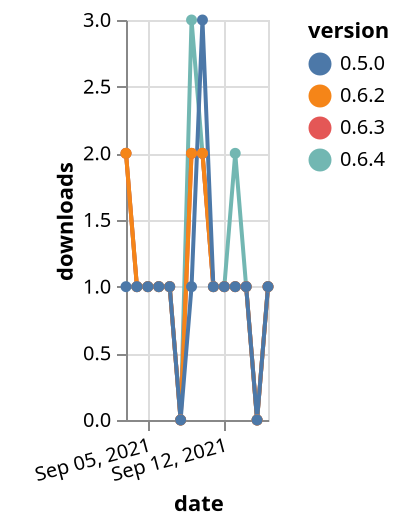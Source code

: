 {"$schema": "https://vega.github.io/schema/vega-lite/v5.json", "description": "A simple bar chart with embedded data.", "data": {"values": [{"date": "2021-09-03", "total": 29, "delta": 2, "version": "0.6.4"}, {"date": "2021-09-04", "total": 30, "delta": 1, "version": "0.6.4"}, {"date": "2021-09-05", "total": 31, "delta": 1, "version": "0.6.4"}, {"date": "2021-09-06", "total": 32, "delta": 1, "version": "0.6.4"}, {"date": "2021-09-07", "total": 33, "delta": 1, "version": "0.6.4"}, {"date": "2021-09-08", "total": 33, "delta": 0, "version": "0.6.4"}, {"date": "2021-09-09", "total": 36, "delta": 3, "version": "0.6.4"}, {"date": "2021-09-10", "total": 38, "delta": 2, "version": "0.6.4"}, {"date": "2021-09-11", "total": 39, "delta": 1, "version": "0.6.4"}, {"date": "2021-09-12", "total": 40, "delta": 1, "version": "0.6.4"}, {"date": "2021-09-13", "total": 42, "delta": 2, "version": "0.6.4"}, {"date": "2021-09-14", "total": 43, "delta": 1, "version": "0.6.4"}, {"date": "2021-09-15", "total": 43, "delta": 0, "version": "0.6.4"}, {"date": "2021-09-16", "total": 44, "delta": 1, "version": "0.6.4"}, {"date": "2021-09-03", "total": 171, "delta": 2, "version": "0.6.3"}, {"date": "2021-09-04", "total": 172, "delta": 1, "version": "0.6.3"}, {"date": "2021-09-05", "total": 173, "delta": 1, "version": "0.6.3"}, {"date": "2021-09-06", "total": 174, "delta": 1, "version": "0.6.3"}, {"date": "2021-09-07", "total": 175, "delta": 1, "version": "0.6.3"}, {"date": "2021-09-08", "total": 175, "delta": 0, "version": "0.6.3"}, {"date": "2021-09-09", "total": 177, "delta": 2, "version": "0.6.3"}, {"date": "2021-09-10", "total": 179, "delta": 2, "version": "0.6.3"}, {"date": "2021-09-11", "total": 180, "delta": 1, "version": "0.6.3"}, {"date": "2021-09-12", "total": 181, "delta": 1, "version": "0.6.3"}, {"date": "2021-09-13", "total": 182, "delta": 1, "version": "0.6.3"}, {"date": "2021-09-14", "total": 183, "delta": 1, "version": "0.6.3"}, {"date": "2021-09-15", "total": 183, "delta": 0, "version": "0.6.3"}, {"date": "2021-09-16", "total": 184, "delta": 1, "version": "0.6.3"}, {"date": "2021-09-03", "total": 131, "delta": 2, "version": "0.6.2"}, {"date": "2021-09-04", "total": 132, "delta": 1, "version": "0.6.2"}, {"date": "2021-09-05", "total": 133, "delta": 1, "version": "0.6.2"}, {"date": "2021-09-06", "total": 134, "delta": 1, "version": "0.6.2"}, {"date": "2021-09-07", "total": 135, "delta": 1, "version": "0.6.2"}, {"date": "2021-09-08", "total": 135, "delta": 0, "version": "0.6.2"}, {"date": "2021-09-09", "total": 137, "delta": 2, "version": "0.6.2"}, {"date": "2021-09-10", "total": 139, "delta": 2, "version": "0.6.2"}, {"date": "2021-09-11", "total": 140, "delta": 1, "version": "0.6.2"}, {"date": "2021-09-12", "total": 141, "delta": 1, "version": "0.6.2"}, {"date": "2021-09-13", "total": 142, "delta": 1, "version": "0.6.2"}, {"date": "2021-09-14", "total": 143, "delta": 1, "version": "0.6.2"}, {"date": "2021-09-15", "total": 143, "delta": 0, "version": "0.6.2"}, {"date": "2021-09-16", "total": 144, "delta": 1, "version": "0.6.2"}, {"date": "2021-09-03", "total": 198, "delta": 1, "version": "0.5.0"}, {"date": "2021-09-04", "total": 199, "delta": 1, "version": "0.5.0"}, {"date": "2021-09-05", "total": 200, "delta": 1, "version": "0.5.0"}, {"date": "2021-09-06", "total": 201, "delta": 1, "version": "0.5.0"}, {"date": "2021-09-07", "total": 202, "delta": 1, "version": "0.5.0"}, {"date": "2021-09-08", "total": 202, "delta": 0, "version": "0.5.0"}, {"date": "2021-09-09", "total": 203, "delta": 1, "version": "0.5.0"}, {"date": "2021-09-10", "total": 206, "delta": 3, "version": "0.5.0"}, {"date": "2021-09-11", "total": 207, "delta": 1, "version": "0.5.0"}, {"date": "2021-09-12", "total": 208, "delta": 1, "version": "0.5.0"}, {"date": "2021-09-13", "total": 209, "delta": 1, "version": "0.5.0"}, {"date": "2021-09-14", "total": 210, "delta": 1, "version": "0.5.0"}, {"date": "2021-09-15", "total": 210, "delta": 0, "version": "0.5.0"}, {"date": "2021-09-16", "total": 211, "delta": 1, "version": "0.5.0"}]}, "width": "container", "mark": {"type": "line", "point": {"filled": true}}, "encoding": {"x": {"field": "date", "type": "temporal", "timeUnit": "yearmonthdate", "title": "date", "axis": {"labelAngle": -15}}, "y": {"field": "delta", "type": "quantitative", "title": "downloads"}, "color": {"field": "version", "type": "nominal"}, "tooltip": {"field": "delta"}}}